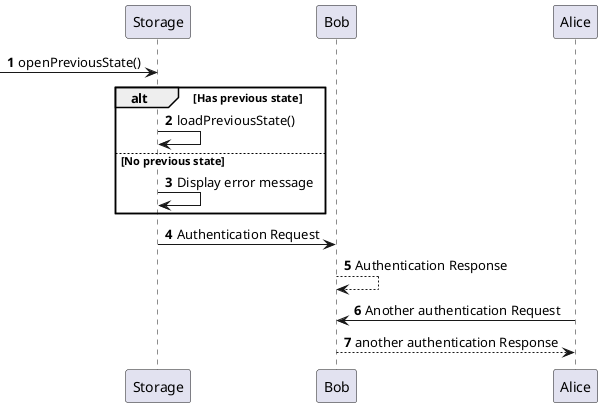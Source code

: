 @startuml
'https://plantuml.com/sequence-diagram

autonumber
->Storage:openPreviousState()
alt Has previous state
    Storage->Storage:loadPreviousState()
else No previous state
    Storage->Storage:Display error message
end
Storage -> Bob: Authentication Request
Bob --> Bob: Authentication Response

Alice -> Bob: Another authentication Request
Alice <-- Bob: another authentication Response
@enduml